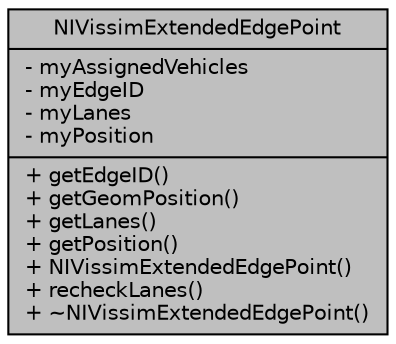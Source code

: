 digraph "NIVissimExtendedEdgePoint"
{
  edge [fontname="Helvetica",fontsize="10",labelfontname="Helvetica",labelfontsize="10"];
  node [fontname="Helvetica",fontsize="10",shape=record];
  Node1 [label="{NIVissimExtendedEdgePoint\n|- myAssignedVehicles\l- myEdgeID\l- myLanes\l- myPosition\l|+ getEdgeID()\l+ getGeomPosition()\l+ getLanes()\l+ getPosition()\l+ NIVissimExtendedEdgePoint()\l+ recheckLanes()\l+ ~NIVissimExtendedEdgePoint()\l}",height=0.2,width=0.4,color="black", fillcolor="grey75", style="filled", fontcolor="black"];
}
